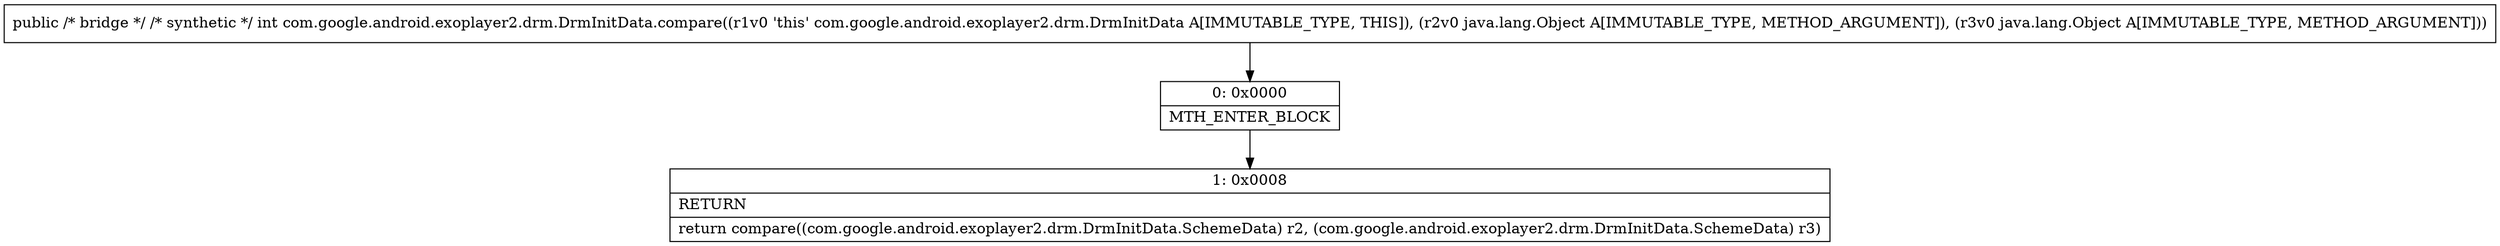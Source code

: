 digraph "CFG forcom.google.android.exoplayer2.drm.DrmInitData.compare(Ljava\/lang\/Object;Ljava\/lang\/Object;)I" {
Node_0 [shape=record,label="{0\:\ 0x0000|MTH_ENTER_BLOCK\l}"];
Node_1 [shape=record,label="{1\:\ 0x0008|RETURN\l|return compare((com.google.android.exoplayer2.drm.DrmInitData.SchemeData) r2, (com.google.android.exoplayer2.drm.DrmInitData.SchemeData) r3)\l}"];
MethodNode[shape=record,label="{public \/* bridge *\/ \/* synthetic *\/ int com.google.android.exoplayer2.drm.DrmInitData.compare((r1v0 'this' com.google.android.exoplayer2.drm.DrmInitData A[IMMUTABLE_TYPE, THIS]), (r2v0 java.lang.Object A[IMMUTABLE_TYPE, METHOD_ARGUMENT]), (r3v0 java.lang.Object A[IMMUTABLE_TYPE, METHOD_ARGUMENT])) }"];
MethodNode -> Node_0;
Node_0 -> Node_1;
}

